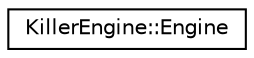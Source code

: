 digraph "Graphical Class Hierarchy"
{
  edge [fontname="Helvetica",fontsize="10",labelfontname="Helvetica",labelfontsize="10"];
  node [fontname="Helvetica",fontsize="10",shape=record];
  rankdir="LR";
  Node0 [label="KillerEngine::Engine",height=0.2,width=0.4,color="black", fillcolor="white", style="filled",URL="$class_killer_engine_1_1_engine.html"];
}
